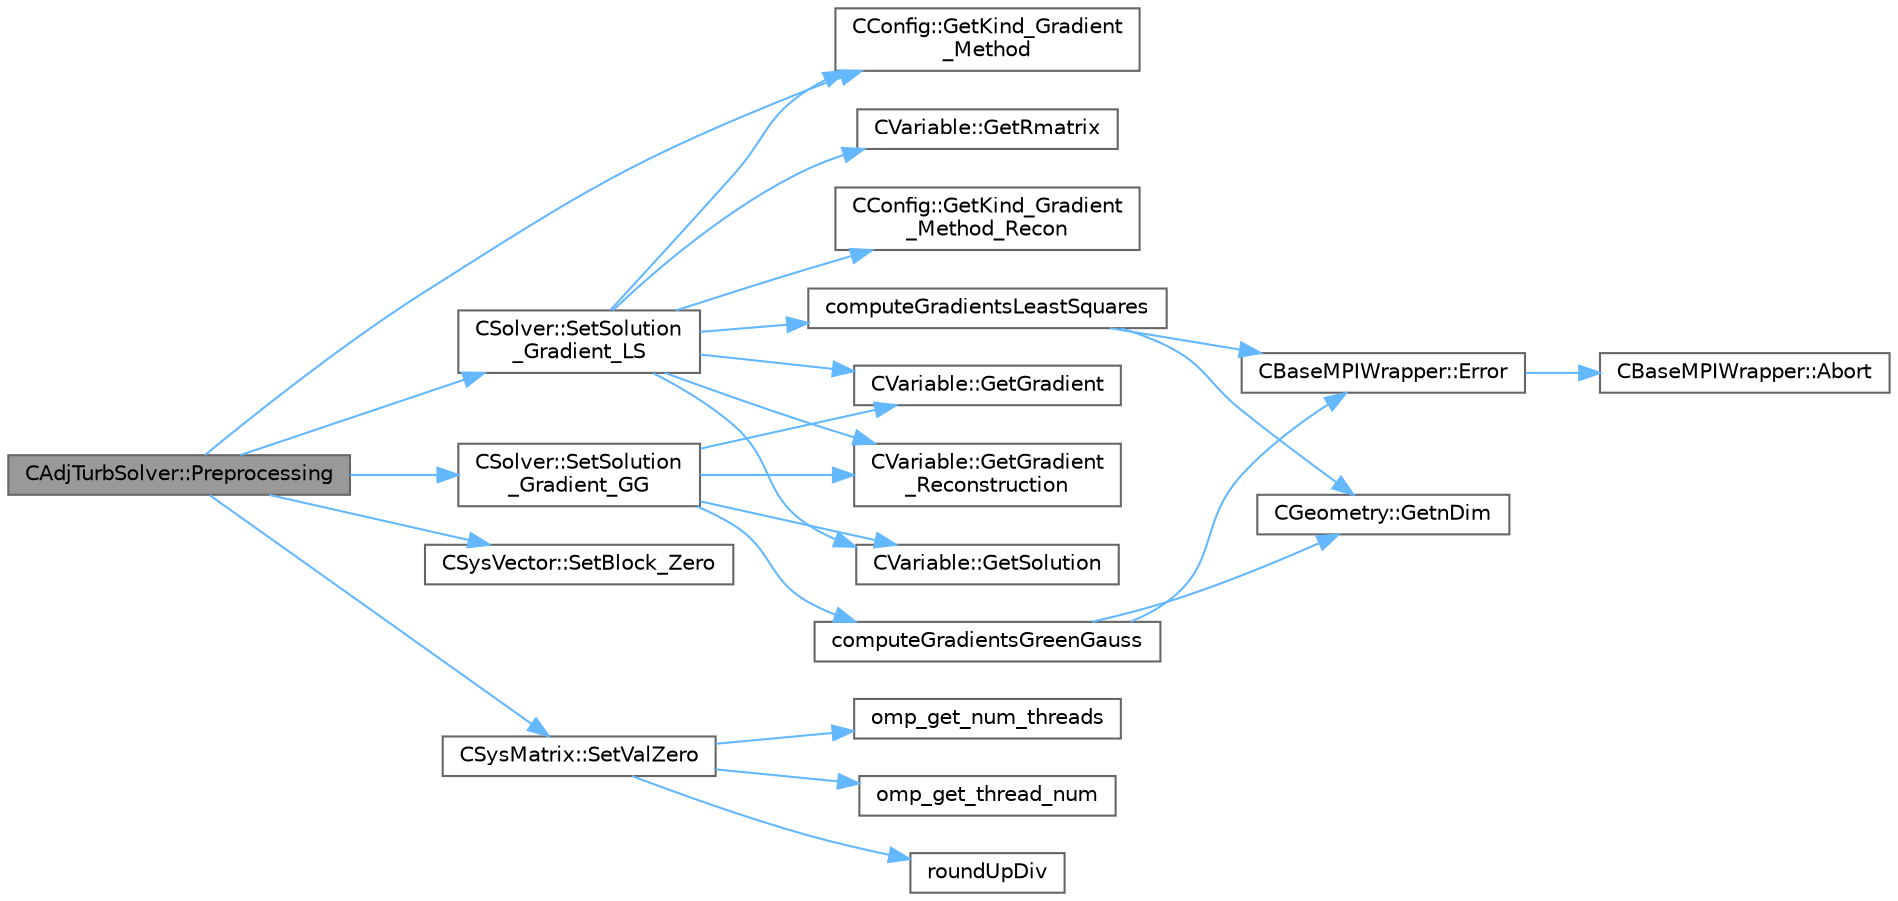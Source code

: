 digraph "CAdjTurbSolver::Preprocessing"
{
 // LATEX_PDF_SIZE
  bgcolor="transparent";
  edge [fontname=Helvetica,fontsize=10,labelfontname=Helvetica,labelfontsize=10];
  node [fontname=Helvetica,fontsize=10,shape=box,height=0.2,width=0.4];
  rankdir="LR";
  Node1 [id="Node000001",label="CAdjTurbSolver::Preprocessing",height=0.2,width=0.4,color="gray40", fillcolor="grey60", style="filled", fontcolor="black",tooltip="Initializate the residual vectors."];
  Node1 -> Node2 [id="edge1_Node000001_Node000002",color="steelblue1",style="solid",tooltip=" "];
  Node2 [id="Node000002",label="CConfig::GetKind_Gradient\l_Method",height=0.2,width=0.4,color="grey40", fillcolor="white", style="filled",URL="$classCConfig.html#a83d5144467a2c2fa78a7f9cc19026421",tooltip="Get the kind of method for computation of spatial gradients used for viscous and source terms."];
  Node1 -> Node3 [id="edge2_Node000001_Node000003",color="steelblue1",style="solid",tooltip=" "];
  Node3 [id="Node000003",label="CSysVector::SetBlock_Zero",height=0.2,width=0.4,color="grey40", fillcolor="white", style="filled",URL="$classCSysVector.html#a9990ad4ea225c98a1af50e00fecbc56f",tooltip="Set the values to zero for one block."];
  Node1 -> Node4 [id="edge3_Node000001_Node000004",color="steelblue1",style="solid",tooltip=" "];
  Node4 [id="Node000004",label="CSolver::SetSolution\l_Gradient_GG",height=0.2,width=0.4,color="grey40", fillcolor="white", style="filled",URL="$classCSolver.html#a1b8b8b923658b7e099dc1f5c86a1dd4d",tooltip="Compute the Green-Gauss gradient of the solution."];
  Node4 -> Node5 [id="edge4_Node000004_Node000005",color="steelblue1",style="solid",tooltip=" "];
  Node5 [id="Node000005",label="computeGradientsGreenGauss",height=0.2,width=0.4,color="grey40", fillcolor="white", style="filled",URL="$group__FvmAlgos.html#gabc5144134fe922fe1bbd5db893ef2c29",tooltip="Instantiations for 2D and 3D."];
  Node5 -> Node6 [id="edge5_Node000005_Node000006",color="steelblue1",style="solid",tooltip=" "];
  Node6 [id="Node000006",label="CBaseMPIWrapper::Error",height=0.2,width=0.4,color="grey40", fillcolor="white", style="filled",URL="$classCBaseMPIWrapper.html#a04457c47629bda56704e6a8804833eeb",tooltip=" "];
  Node6 -> Node7 [id="edge6_Node000006_Node000007",color="steelblue1",style="solid",tooltip=" "];
  Node7 [id="Node000007",label="CBaseMPIWrapper::Abort",height=0.2,width=0.4,color="grey40", fillcolor="white", style="filled",URL="$classCBaseMPIWrapper.html#af7297d861dca86b45cf561b6ab642e8f",tooltip=" "];
  Node5 -> Node8 [id="edge7_Node000005_Node000008",color="steelblue1",style="solid",tooltip=" "];
  Node8 [id="Node000008",label="CGeometry::GetnDim",height=0.2,width=0.4,color="grey40", fillcolor="white", style="filled",URL="$classCGeometry.html#ace7f7fe876f629f5bd5f92d4805a1a4b",tooltip="Get number of coordinates."];
  Node4 -> Node9 [id="edge8_Node000004_Node000009",color="steelblue1",style="solid",tooltip=" "];
  Node9 [id="Node000009",label="CVariable::GetGradient",height=0.2,width=0.4,color="grey40", fillcolor="white", style="filled",URL="$classCVariable.html#a3215c20563e6d4bbeb4020d6161b48e5",tooltip="Get the gradient of the entire solution."];
  Node4 -> Node10 [id="edge9_Node000004_Node000010",color="steelblue1",style="solid",tooltip=" "];
  Node10 [id="Node000010",label="CVariable::GetGradient\l_Reconstruction",height=0.2,width=0.4,color="grey40", fillcolor="white", style="filled",URL="$classCVariable.html#ab281f4e13da9664ed7a04438fb412f89",tooltip="Get the value of the primitive gradient for MUSCL reconstruction."];
  Node4 -> Node11 [id="edge10_Node000004_Node000011",color="steelblue1",style="solid",tooltip=" "];
  Node11 [id="Node000011",label="CVariable::GetSolution",height=0.2,width=0.4,color="grey40", fillcolor="white", style="filled",URL="$classCVariable.html#a261483e39c23c1de7cb9aea7e917c121",tooltip="Get the solution."];
  Node1 -> Node12 [id="edge11_Node000001_Node000012",color="steelblue1",style="solid",tooltip=" "];
  Node12 [id="Node000012",label="CSolver::SetSolution\l_Gradient_LS",height=0.2,width=0.4,color="grey40", fillcolor="white", style="filled",URL="$classCSolver.html#a517cd065a6aef8177158c3cd51e81738",tooltip="Compute the Least Squares gradient of the solution."];
  Node12 -> Node13 [id="edge12_Node000012_Node000013",color="steelblue1",style="solid",tooltip=" "];
  Node13 [id="Node000013",label="computeGradientsLeastSquares",height=0.2,width=0.4,color="grey40", fillcolor="white", style="filled",URL="$group__FvmAlgos.html#gab862f00f600596f6a062cddd29ca7da5",tooltip="Instantiations for 2D and 3D."];
  Node13 -> Node6 [id="edge13_Node000013_Node000006",color="steelblue1",style="solid",tooltip=" "];
  Node13 -> Node8 [id="edge14_Node000013_Node000008",color="steelblue1",style="solid",tooltip=" "];
  Node12 -> Node9 [id="edge15_Node000012_Node000009",color="steelblue1",style="solid",tooltip=" "];
  Node12 -> Node10 [id="edge16_Node000012_Node000010",color="steelblue1",style="solid",tooltip=" "];
  Node12 -> Node2 [id="edge17_Node000012_Node000002",color="steelblue1",style="solid",tooltip=" "];
  Node12 -> Node14 [id="edge18_Node000012_Node000014",color="steelblue1",style="solid",tooltip=" "];
  Node14 [id="Node000014",label="CConfig::GetKind_Gradient\l_Method_Recon",height=0.2,width=0.4,color="grey40", fillcolor="white", style="filled",URL="$classCConfig.html#af59700a2ce4edce862248ba52bdca025",tooltip="Get the kind of method for computation of spatial gradients used for upwind reconstruction."];
  Node12 -> Node15 [id="edge19_Node000012_Node000015",color="steelblue1",style="solid",tooltip=" "];
  Node15 [id="Node000015",label="CVariable::GetRmatrix",height=0.2,width=0.4,color="grey40", fillcolor="white", style="filled",URL="$classCVariable.html#a3cb7309c324e7527b12d235e6bdaa327",tooltip="Get the value of the Rmatrix entry for least squares gradient calculations."];
  Node12 -> Node11 [id="edge20_Node000012_Node000011",color="steelblue1",style="solid",tooltip=" "];
  Node1 -> Node16 [id="edge21_Node000001_Node000016",color="steelblue1",style="solid",tooltip=" "];
  Node16 [id="Node000016",label="CSysMatrix::SetValZero",height=0.2,width=0.4,color="grey40", fillcolor="white", style="filled",URL="$classCSysMatrix.html#a8f974ad2e089dccfc99ea21a4ef5a819",tooltip="Sets to zero all the entries of the sparse matrix."];
  Node16 -> Node17 [id="edge22_Node000016_Node000017",color="steelblue1",style="solid",tooltip=" "];
  Node17 [id="Node000017",label="omp_get_num_threads",height=0.2,width=0.4,color="grey40", fillcolor="white", style="filled",URL="$omp__structure_8hpp.html#a15e588e219ac407d67b02755aab67506",tooltip="Number of threads in current team."];
  Node16 -> Node18 [id="edge23_Node000016_Node000018",color="steelblue1",style="solid",tooltip=" "];
  Node18 [id="Node000018",label="omp_get_thread_num",height=0.2,width=0.4,color="grey40", fillcolor="white", style="filled",URL="$omp__structure_8hpp.html#aad63dd7e34961dbbd2e8774e7f6bc2d0",tooltip="Index of current thread, akin to MPI rank."];
  Node16 -> Node19 [id="edge24_Node000016_Node000019",color="steelblue1",style="solid",tooltip=" "];
  Node19 [id="Node000019",label="roundUpDiv",height=0.2,width=0.4,color="grey40", fillcolor="white", style="filled",URL="$omp__structure_8hpp.html#a1c00281f52b615b111a4990b2d2a5157",tooltip="Integer division rounding up."];
}
